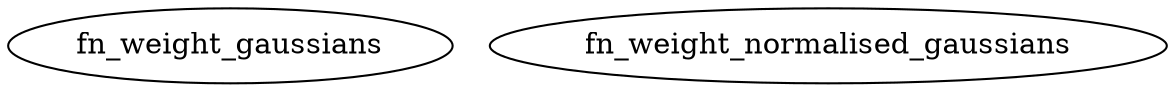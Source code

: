 /* Created by mdot for Matlab */
digraph m2html {

  fn_weight_gaussians [URL="fn_weight_gaussians.html"];
  fn_weight_gaussians [URL="fn_weight_gaussians.html"];
  fn_weight_normalised_gaussians [URL="fn_weight_normalised_gaussians.html"];
  fn_weight_normalised_gaussians [URL="fn_weight_normalised_gaussians.html"];
}